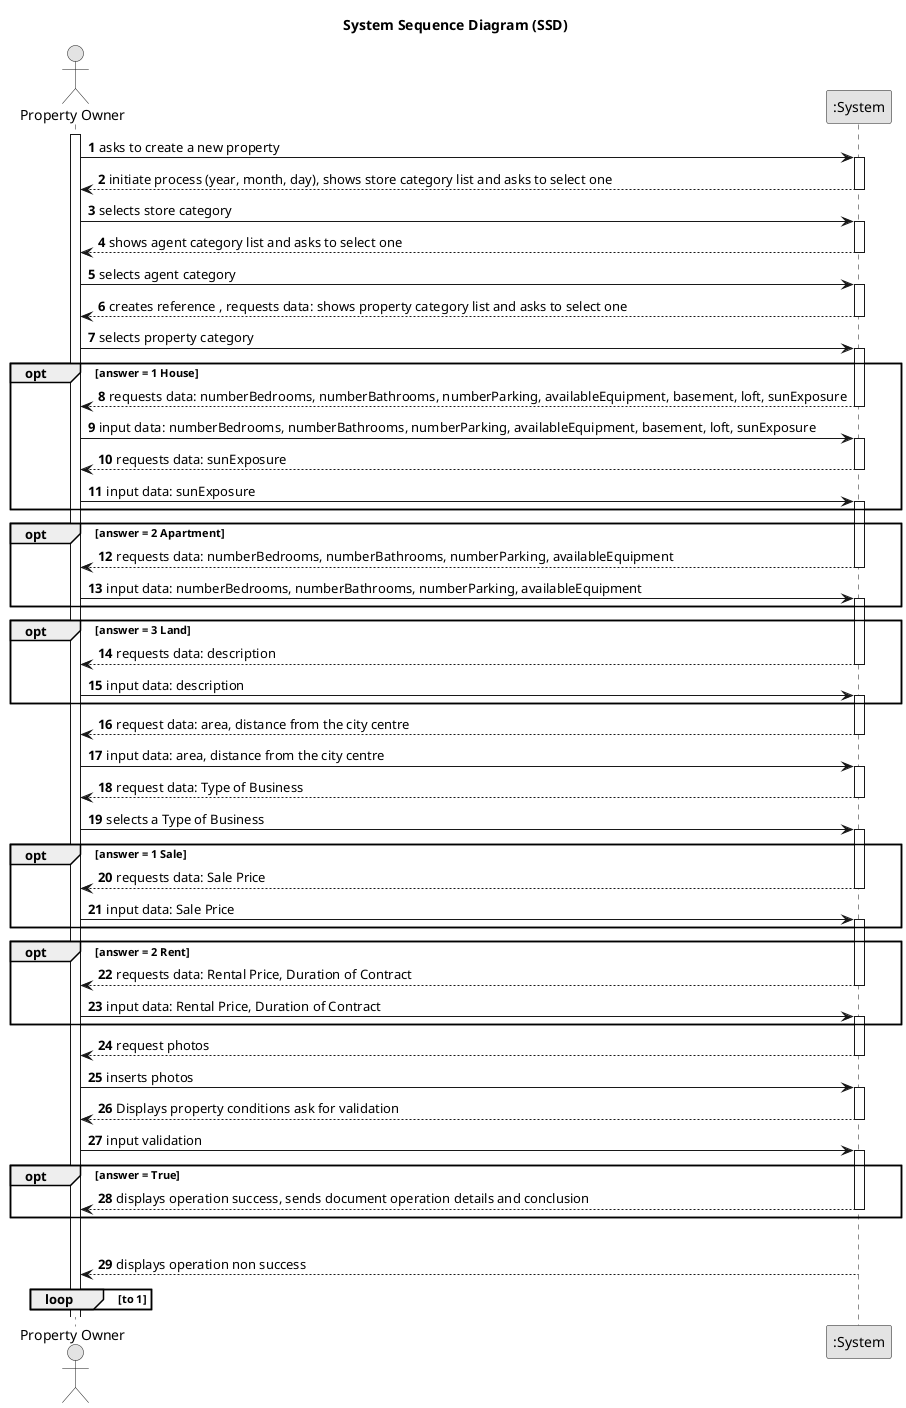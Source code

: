 @startuml
skinparam monochrome true
skinparam packageStyle rectangle
skinparam shadowing false

title System Sequence Diagram (SSD)

autonumber

actor "Property Owner" as User
participant ":System" as System

activate User

        User -> System : asks to create a new property
    activate System

	    System --> User :initiate process (year, month, day), shows store category list and asks to select one
    deactivate System

        User -> System : selects store category
    activate System

	    System --> User : shows agent category list and asks to select one
    deactivate System

        User -> System : selects agent category
    activate System

	    System --> User : creates reference , requests data: shows property category list and asks to select one
    deactivate System

        User -> System : selects property category
    activate System

    group opt [answer = 1 House]
            System --> User : requests data: numberBedrooms, numberBathrooms, numberParking, availableEquipment, basement, loft, sunExposure
        deactivate System

                User -> System : input data: numberBedrooms, numberBathrooms, numberParking, availableEquipment, basement, loft, sunExposure
        activate System

        System --> User : requests data: sunExposure
                deactivate System

                User -> System : input data: sunExposure
                activate System
    end

    group opt [answer = 2 Apartment]
                System --> User : requests data: numberBedrooms, numberBathrooms, numberParking, availableEquipment
            deactivate System

                    User -> System : input data: numberBedrooms, numberBathrooms, numberParking, availableEquipment
            activate System

    end

    group opt [answer = 3 Land]
                    System --> User : requests data: description
                deactivate System

                        User -> System : input data: description
                activate System
    end

        System --> User : request data: area, distance from the city centre
    deactivate System

        User -> System : input data: area, distance from the city centre
    activate System

	    System --> User : request data: Type of Business
    deactivate System

        User -> System : selects a Type of Business
    activate System

    group opt [answer = 1 Sale]
        System --> User : requests data: Sale Price
    deactivate System

        User -> System : input data: Sale Price
        activate System
    end

    group opt [answer = 2 Rent]
                        System --> User : requests data: Rental Price, Duration of Contract
                    deactivate System

                            User -> System : input data: Rental Price, Duration of Contract
                    activate System
    end
            System --> User : request photos
    deactivate System

	        User -> System : inserts photos
    activate System

            System --> User : Displays property conditions ask for validation
    deactivate System

            User -> System : input validation
    activate System

    group opt [answer = True]
            System --> User : displays operation success, sends document operation details and conclusion
        deactivate System
    end

    group opt [answer = False]
            System --> User : displays operation non success
        deactivate System
    loop to 1
    end

@enduml
